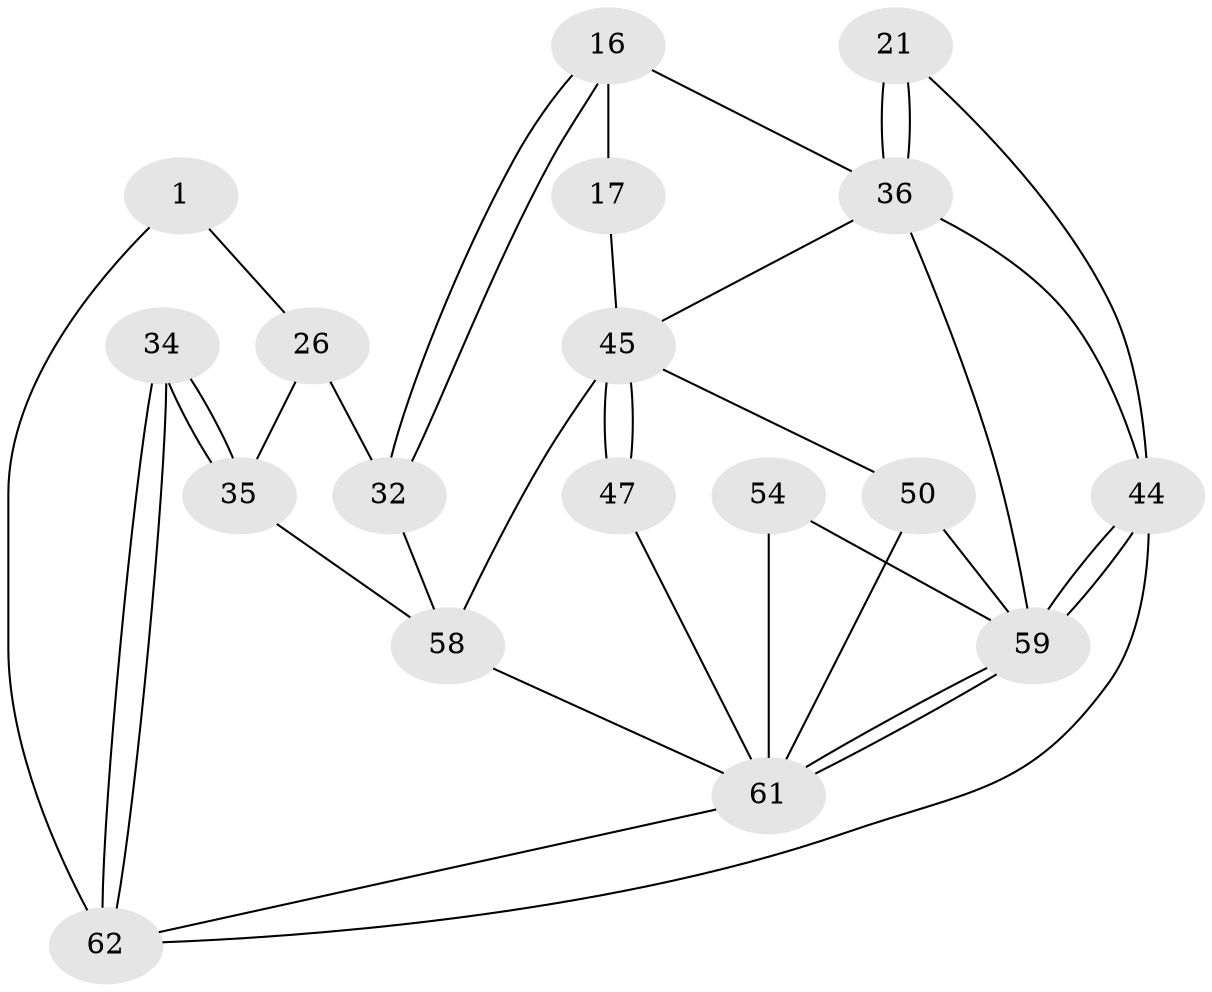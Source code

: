 // original degree distribution, {3: 0.03225806451612903, 6: 0.20967741935483872, 5: 0.5161290322580645, 4: 0.24193548387096775}
// Generated by graph-tools (version 1.1) at 2025/06/03/04/25 22:06:09]
// undirected, 18 vertices, 37 edges
graph export_dot {
graph [start="1"]
  node [color=gray90,style=filled];
  1 [pos="+0.6944990206088335+0"];
  16 [pos="+0.5552582694593069+0.3768368195865118",super="+8+10"];
  17 [pos="+0.5525006923202278+0.3788217477747517"];
  21 [pos="+0.11186008167540266+0.4466084047808468",super="+18"];
  26 [pos="+0.8186851376663549+0.38578083312428946",super="+13"];
  32 [pos="+0.7806804278082691+0.632385314321127",super="+27+7"];
  34 [pos="+1+0.8303772434734451",super="+33+15"];
  35 [pos="+0.9418321715221345+0.760528481507699",super="+30+29"];
  36 [pos="+0.12196627095301585+0.5067947345016833",super="+25+20"];
  44 [pos="+0+1",super="+3+38"];
  45 [pos="+0.4092025848974197+0.7458834787244163",super="+40"];
  47 [pos="+0.4304552204086295+0.8135875272353201"];
  50 [pos="+0.17332131233919448+0.7570713914826787",super="+46"];
  54 [pos="+0.11673189509993133+1"];
  58 [pos="+0.7162794197825572+0.9335407428126825",super="+56"];
  59 [pos="+0+1",super="+55+49+48+42+43"];
  61 [pos="+0.48230598294374116+1",super="+57+60+53"];
  62 [pos="+1+1",super="+2"];
  1 -- 62;
  1 -- 26;
  16 -- 17 [weight=2];
  16 -- 32 [weight=2];
  16 -- 32;
  16 -- 36 [weight=2];
  17 -- 45;
  21 -- 36 [weight=3];
  21 -- 36;
  21 -- 44;
  26 -- 32 [weight=2];
  26 -- 35 [weight=2];
  32 -- 58;
  34 -- 35 [weight=3];
  34 -- 35;
  34 -- 62 [weight=2];
  34 -- 62;
  35 -- 58 [weight=2];
  36 -- 59;
  36 -- 45;
  36 -- 44;
  44 -- 59 [weight=4];
  44 -- 59;
  44 -- 62 [weight=2];
  45 -- 47 [weight=2];
  45 -- 47;
  45 -- 50 [weight=2];
  45 -- 58;
  47 -- 61;
  50 -- 59 [weight=2];
  50 -- 61;
  54 -- 59;
  54 -- 61 [weight=2];
  58 -- 61 [weight=2];
  59 -- 61;
  59 -- 61;
  61 -- 62;
}
